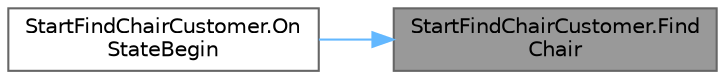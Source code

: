 digraph "StartFindChairCustomer.FindChair"
{
 // LATEX_PDF_SIZE
  bgcolor="transparent";
  edge [fontname=Helvetica,fontsize=10,labelfontname=Helvetica,labelfontsize=10];
  node [fontname=Helvetica,fontsize=10,shape=box,height=0.2,width=0.4];
  rankdir="RL";
  Node1 [id="Node000001",label="StartFindChairCustomer.Find\lChair",height=0.2,width=0.4,color="gray40", fillcolor="grey60", style="filled", fontcolor="black",tooltip=" "];
  Node1 -> Node2 [id="edge1_Node000001_Node000002",dir="back",color="steelblue1",style="solid",tooltip=" "];
  Node2 [id="Node000002",label="StartFindChairCustomer.On\lStateBegin",height=0.2,width=0.4,color="grey40", fillcolor="white", style="filled",URL="$class_start_find_chair_customer.html#ac5d7fb1fe7d1c81935bf219c11b23e88",tooltip=" "];
}
